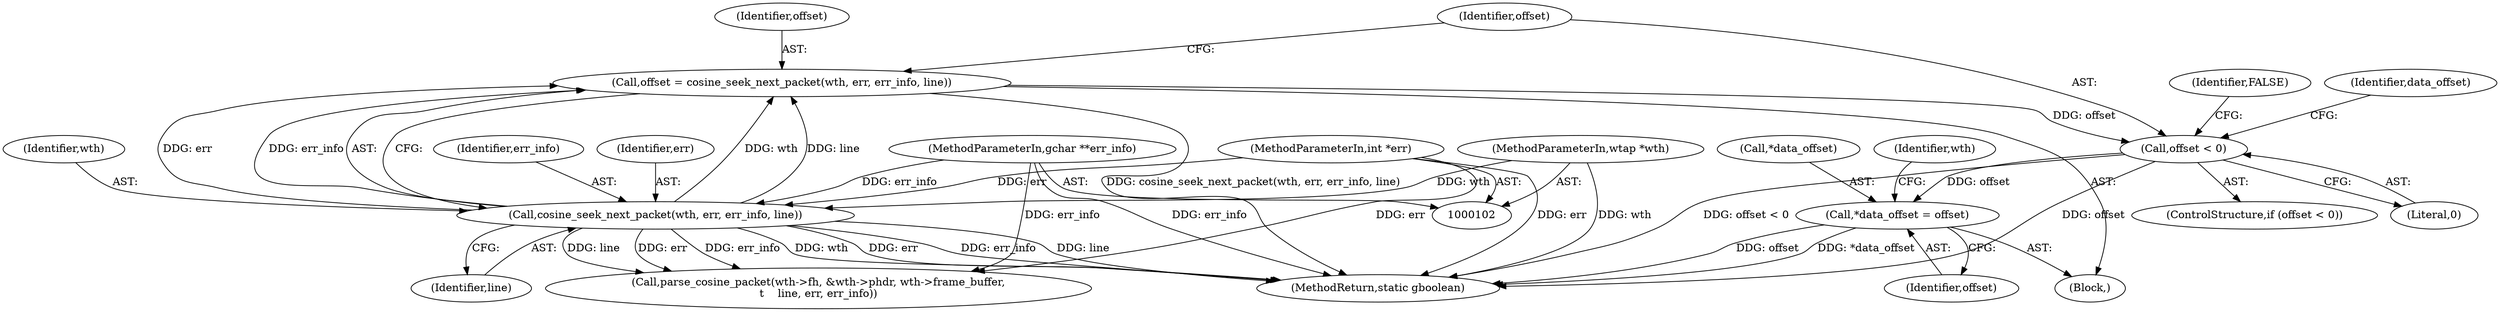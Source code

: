digraph "0_wireshark_f5ec0afb766f19519ea9623152cca3bbe2229500@pointer" {
"1000123" [label="(Call,*data_offset = offset)"];
"1000118" [label="(Call,offset < 0)"];
"1000110" [label="(Call,offset = cosine_seek_next_packet(wth, err, err_info, line))"];
"1000112" [label="(Call,cosine_seek_next_packet(wth, err, err_info, line))"];
"1000103" [label="(MethodParameterIn,wtap *wth)"];
"1000104" [label="(MethodParameterIn,int *err)"];
"1000105" [label="(MethodParameterIn,gchar **err_info)"];
"1000126" [label="(Identifier,offset)"];
"1000128" [label="(Call,parse_cosine_packet(wth->fh, &wth->phdr, wth->frame_buffer,\n\t    line, err, err_info))"];
"1000122" [label="(Identifier,FALSE)"];
"1000130" [label="(Identifier,wth)"];
"1000104" [label="(MethodParameterIn,int *err)"];
"1000117" [label="(ControlStructure,if (offset < 0))"];
"1000111" [label="(Identifier,offset)"];
"1000110" [label="(Call,offset = cosine_seek_next_packet(wth, err, err_info, line))"];
"1000113" [label="(Identifier,wth)"];
"1000120" [label="(Literal,0)"];
"1000142" [label="(MethodReturn,static gboolean)"];
"1000119" [label="(Identifier,offset)"];
"1000118" [label="(Call,offset < 0)"];
"1000124" [label="(Call,*data_offset)"];
"1000107" [label="(Block,)"];
"1000125" [label="(Identifier,data_offset)"];
"1000112" [label="(Call,cosine_seek_next_packet(wth, err, err_info, line))"];
"1000103" [label="(MethodParameterIn,wtap *wth)"];
"1000116" [label="(Identifier,line)"];
"1000115" [label="(Identifier,err_info)"];
"1000114" [label="(Identifier,err)"];
"1000105" [label="(MethodParameterIn,gchar **err_info)"];
"1000123" [label="(Call,*data_offset = offset)"];
"1000123" -> "1000107"  [label="AST: "];
"1000123" -> "1000126"  [label="CFG: "];
"1000124" -> "1000123"  [label="AST: "];
"1000126" -> "1000123"  [label="AST: "];
"1000130" -> "1000123"  [label="CFG: "];
"1000123" -> "1000142"  [label="DDG: offset"];
"1000123" -> "1000142"  [label="DDG: *data_offset"];
"1000118" -> "1000123"  [label="DDG: offset"];
"1000118" -> "1000117"  [label="AST: "];
"1000118" -> "1000120"  [label="CFG: "];
"1000119" -> "1000118"  [label="AST: "];
"1000120" -> "1000118"  [label="AST: "];
"1000122" -> "1000118"  [label="CFG: "];
"1000125" -> "1000118"  [label="CFG: "];
"1000118" -> "1000142"  [label="DDG: offset < 0"];
"1000118" -> "1000142"  [label="DDG: offset"];
"1000110" -> "1000118"  [label="DDG: offset"];
"1000110" -> "1000107"  [label="AST: "];
"1000110" -> "1000112"  [label="CFG: "];
"1000111" -> "1000110"  [label="AST: "];
"1000112" -> "1000110"  [label="AST: "];
"1000119" -> "1000110"  [label="CFG: "];
"1000110" -> "1000142"  [label="DDG: cosine_seek_next_packet(wth, err, err_info, line)"];
"1000112" -> "1000110"  [label="DDG: wth"];
"1000112" -> "1000110"  [label="DDG: err"];
"1000112" -> "1000110"  [label="DDG: err_info"];
"1000112" -> "1000110"  [label="DDG: line"];
"1000112" -> "1000116"  [label="CFG: "];
"1000113" -> "1000112"  [label="AST: "];
"1000114" -> "1000112"  [label="AST: "];
"1000115" -> "1000112"  [label="AST: "];
"1000116" -> "1000112"  [label="AST: "];
"1000112" -> "1000142"  [label="DDG: err"];
"1000112" -> "1000142"  [label="DDG: err_info"];
"1000112" -> "1000142"  [label="DDG: line"];
"1000112" -> "1000142"  [label="DDG: wth"];
"1000103" -> "1000112"  [label="DDG: wth"];
"1000104" -> "1000112"  [label="DDG: err"];
"1000105" -> "1000112"  [label="DDG: err_info"];
"1000112" -> "1000128"  [label="DDG: line"];
"1000112" -> "1000128"  [label="DDG: err"];
"1000112" -> "1000128"  [label="DDG: err_info"];
"1000103" -> "1000102"  [label="AST: "];
"1000103" -> "1000142"  [label="DDG: wth"];
"1000104" -> "1000102"  [label="AST: "];
"1000104" -> "1000142"  [label="DDG: err"];
"1000104" -> "1000128"  [label="DDG: err"];
"1000105" -> "1000102"  [label="AST: "];
"1000105" -> "1000142"  [label="DDG: err_info"];
"1000105" -> "1000128"  [label="DDG: err_info"];
}
